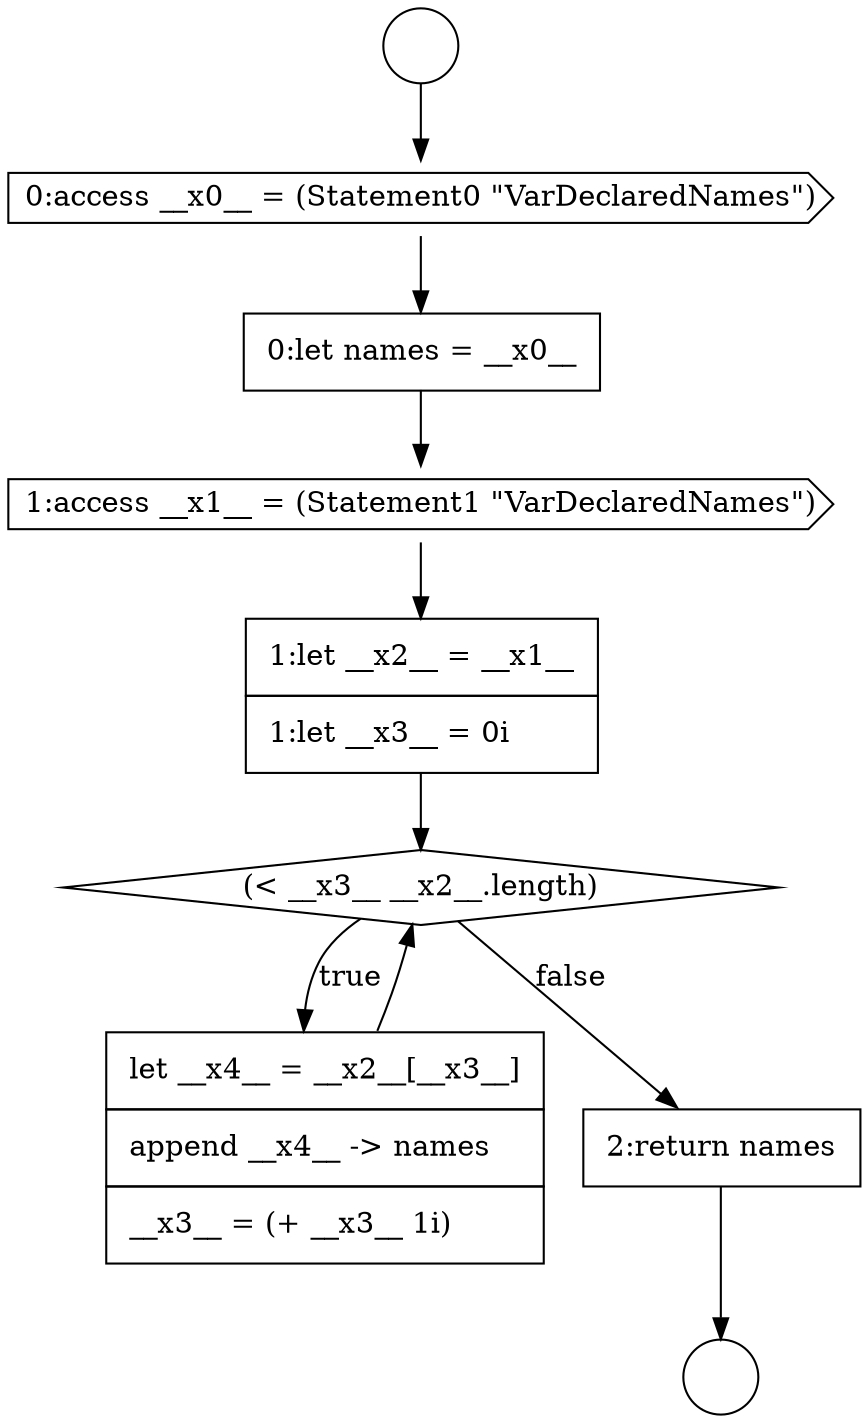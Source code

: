 digraph {
  node7064 [shape=none, margin=0, label=<<font color="black">
    <table border="0" cellborder="1" cellspacing="0" cellpadding="10">
      <tr><td align="left">1:let __x2__ = __x1__</td></tr>
      <tr><td align="left">1:let __x3__ = 0i</td></tr>
    </table>
  </font>> color="black" fillcolor="white" style=filled]
  node7060 [shape=circle label=" " color="black" fillcolor="white" style=filled]
  node7063 [shape=cds, label=<<font color="black">1:access __x1__ = (Statement1 &quot;VarDeclaredNames&quot;)</font>> color="black" fillcolor="white" style=filled]
  node7065 [shape=diamond, label=<<font color="black">(&lt; __x3__ __x2__.length)</font>> color="black" fillcolor="white" style=filled]
  node7059 [shape=circle label=" " color="black" fillcolor="white" style=filled]
  node7062 [shape=none, margin=0, label=<<font color="black">
    <table border="0" cellborder="1" cellspacing="0" cellpadding="10">
      <tr><td align="left">0:let names = __x0__</td></tr>
    </table>
  </font>> color="black" fillcolor="white" style=filled]
  node7066 [shape=none, margin=0, label=<<font color="black">
    <table border="0" cellborder="1" cellspacing="0" cellpadding="10">
      <tr><td align="left">let __x4__ = __x2__[__x3__]</td></tr>
      <tr><td align="left">append __x4__ -&gt; names</td></tr>
      <tr><td align="left">__x3__ = (+ __x3__ 1i)</td></tr>
    </table>
  </font>> color="black" fillcolor="white" style=filled]
  node7067 [shape=none, margin=0, label=<<font color="black">
    <table border="0" cellborder="1" cellspacing="0" cellpadding="10">
      <tr><td align="left">2:return names</td></tr>
    </table>
  </font>> color="black" fillcolor="white" style=filled]
  node7061 [shape=cds, label=<<font color="black">0:access __x0__ = (Statement0 &quot;VarDeclaredNames&quot;)</font>> color="black" fillcolor="white" style=filled]
  node7061 -> node7062 [ color="black"]
  node7059 -> node7061 [ color="black"]
  node7062 -> node7063 [ color="black"]
  node7066 -> node7065 [ color="black"]
  node7063 -> node7064 [ color="black"]
  node7067 -> node7060 [ color="black"]
  node7064 -> node7065 [ color="black"]
  node7065 -> node7066 [label=<<font color="black">true</font>> color="black"]
  node7065 -> node7067 [label=<<font color="black">false</font>> color="black"]
}
